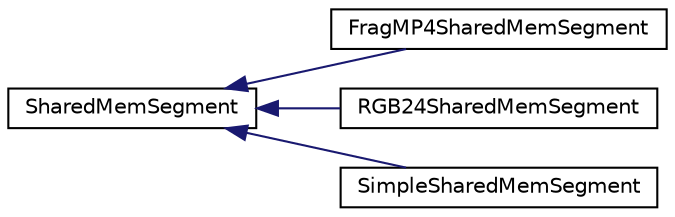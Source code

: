 digraph "Graphical Class Hierarchy"
{
  edge [fontname="Helvetica",fontsize="10",labelfontname="Helvetica",labelfontsize="10"];
  node [fontname="Helvetica",fontsize="10",shape=record];
  rankdir="LR";
  Node0 [label="SharedMemSegment",height=0.2,width=0.4,color="black", fillcolor="white", style="filled",URL="$classSharedMemSegment.html",tooltip="Handles a shared memory segment with metadata (the segment size) "];
  Node0 -> Node1 [dir="back",color="midnightblue",fontsize="10",style="solid",fontname="Helvetica"];
  Node1 [label="FragMP4SharedMemSegment",height=0.2,width=0.4,color="black", fillcolor="white", style="filled",URL="$classFragMP4SharedMemSegment.html"];
  Node0 -> Node2 [dir="back",color="midnightblue",fontsize="10",style="solid",fontname="Helvetica"];
  Node2 [label="RGB24SharedMemSegment",height=0.2,width=0.4,color="black", fillcolor="white", style="filled",URL="$classRGB24SharedMemSegment.html",tooltip="A Shmem segment describing an RGB24 frame. "];
  Node0 -> Node3 [dir="back",color="midnightblue",fontsize="10",style="solid",fontname="Helvetica"];
  Node3 [label="SimpleSharedMemSegment",height=0.2,width=0.4,color="black", fillcolor="white", style="filled",URL="$classSimpleSharedMemSegment.html",tooltip="Shared mem segment with simple metadata : just the payload length. "];
}
